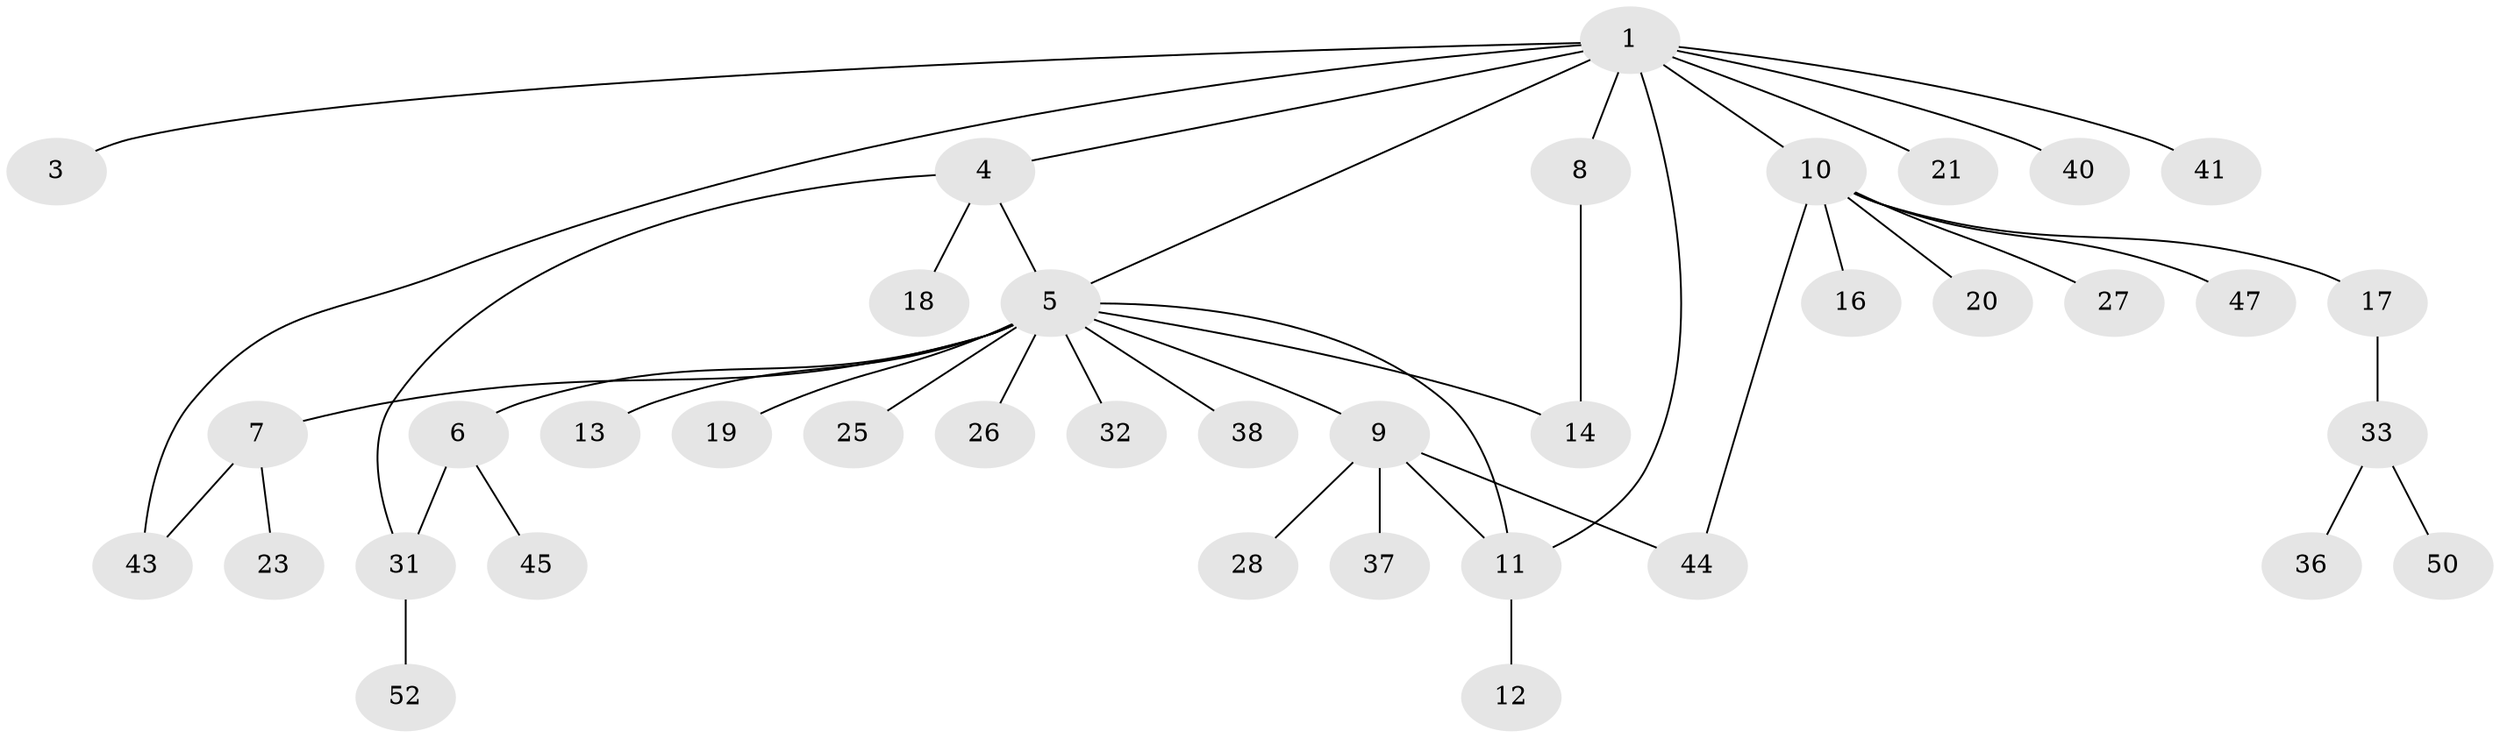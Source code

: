 // Generated by graph-tools (version 1.1) at 2025/51/02/27/25 19:51:53]
// undirected, 38 vertices, 44 edges
graph export_dot {
graph [start="1"]
  node [color=gray90,style=filled];
  1 [super="+2"];
  3;
  4 [super="+34"];
  5 [super="+24"];
  6 [super="+35"];
  7 [super="+42"];
  8 [super="+22"];
  9 [super="+30"];
  10 [super="+15"];
  11 [super="+39"];
  12 [super="+46"];
  13;
  14 [super="+29"];
  16;
  17;
  18;
  19 [super="+49"];
  20;
  21;
  23;
  25;
  26;
  27;
  28;
  31 [super="+48"];
  32;
  33 [super="+53"];
  36;
  37;
  38;
  40;
  41;
  43 [super="+51"];
  44;
  45;
  47;
  50;
  52;
  1 -- 3;
  1 -- 21;
  1 -- 4;
  1 -- 5;
  1 -- 8;
  1 -- 40;
  1 -- 10;
  1 -- 41;
  1 -- 43;
  1 -- 11;
  4 -- 5;
  4 -- 18;
  4 -- 31;
  5 -- 6;
  5 -- 7;
  5 -- 9;
  5 -- 11;
  5 -- 13;
  5 -- 14;
  5 -- 19;
  5 -- 25;
  5 -- 26;
  5 -- 38;
  5 -- 32;
  6 -- 31;
  6 -- 45;
  7 -- 23;
  7 -- 43;
  8 -- 14;
  9 -- 11;
  9 -- 28;
  9 -- 37;
  9 -- 44;
  10 -- 16;
  10 -- 17;
  10 -- 20;
  10 -- 27;
  10 -- 47;
  10 -- 44;
  11 -- 12;
  17 -- 33;
  31 -- 52;
  33 -- 36;
  33 -- 50;
}
